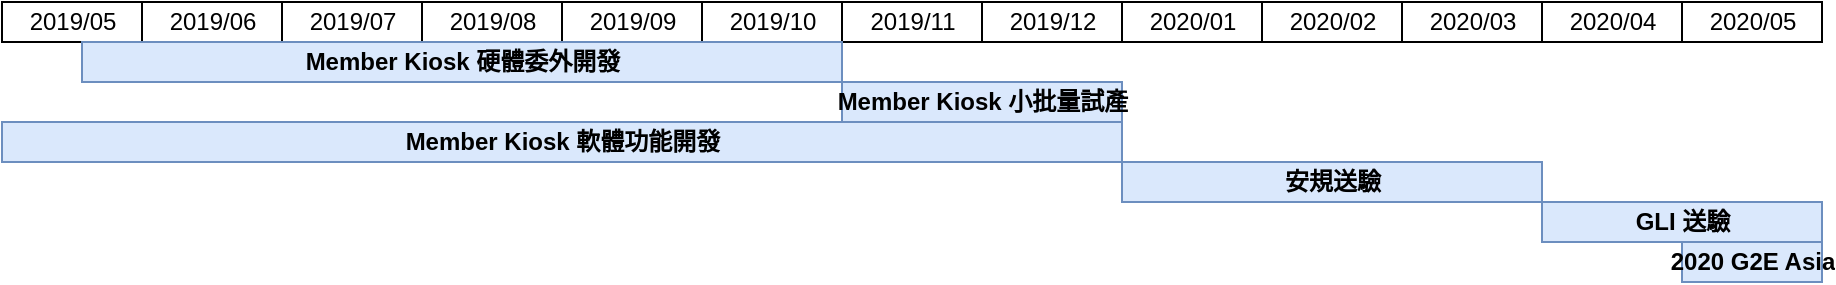 <mxfile version="12.1.4" type="github" pages="1">
  <diagram name="Page-1" id="2c4490ee-f0b8-94ab-5012-d5dc3445f7a3">
    <mxGraphModel dx="1426" dy="794" grid="1" gridSize="10" guides="1" tooltips="1" connect="0" arrows="1" fold="1" page="1" pageScale="1.5" pageWidth="1169" pageHeight="826" background="#ffffff" math="0" shadow="0">
      <root>
        <mxCell id="0" style=";html=1;"/>
        <mxCell id="1" style=";html=1;" parent="0"/>
        <mxCell id="67c90442a009f359-279" value="2019/07" style="fillColor=#FFFFFF;strokeColor=#000000;strokeWidth=1;fontColor=#000000;fontStyle=0;html=1;" parent="1" vertex="1">
          <mxGeometry x="300" y="439" width="70" height="20" as="geometry"/>
        </mxCell>
        <mxCell id="7a8b956e7d50b54d-104" value="2019/08" style="fillColor=#FFFFFF;strokeColor=#000000;strokeWidth=1;fontColor=#000000;fontStyle=0;html=1;" parent="1" vertex="1">
          <mxGeometry x="370" y="439" width="70" height="20" as="geometry"/>
        </mxCell>
        <mxCell id="7a8b956e7d50b54d-109" value="2019/09" style="fillColor=#FFFFFF;strokeColor=#000000;strokeWidth=1;fontColor=#000000;fontStyle=0;html=1;" parent="1" vertex="1">
          <mxGeometry x="440" y="439" width="70" height="20" as="geometry"/>
        </mxCell>
        <mxCell id="7a8b956e7d50b54d-114" value="2019/10" style="fillColor=#FFFFFF;strokeColor=#000000;strokeWidth=1;fontColor=#000000;fontStyle=0;html=1;" parent="1" vertex="1">
          <mxGeometry x="510" y="439" width="70" height="20" as="geometry"/>
        </mxCell>
        <mxCell id="7a8b956e7d50b54d-119" value="2019/11" style="fillColor=#FFFFFF;strokeColor=#000000;strokeWidth=1;fontColor=#000000;fontStyle=0;html=1;" parent="1" vertex="1">
          <mxGeometry x="580" y="439" width="70" height="20" as="geometry"/>
        </mxCell>
        <mxCell id="7a8b956e7d50b54d-124" value="2019/12" style="fillColor=#FFFFFF;strokeColor=#000000;strokeWidth=1;fontColor=#000000;fontStyle=0;html=1;" parent="1" vertex="1">
          <mxGeometry x="650" y="439" width="70" height="20" as="geometry"/>
        </mxCell>
        <mxCell id="7a8b956e7d50b54d-129" value="2020/01" style="fillColor=#FFFFFF;strokeColor=#000000;strokeWidth=1;fontColor=#000000;fontStyle=0;html=1;" parent="1" vertex="1">
          <mxGeometry x="720" y="439" width="70" height="20" as="geometry"/>
        </mxCell>
        <mxCell id="7a8b956e7d50b54d-134" value="2020/02" style="fillColor=#FFFFFF;strokeColor=#000000;strokeWidth=1;fontColor=#000000;fontStyle=0;html=1;" parent="1" vertex="1">
          <mxGeometry x="790" y="439" width="70" height="20" as="geometry"/>
        </mxCell>
        <mxCell id="7a8b956e7d50b54d-139" value="2020/03" style="fillColor=#FFFFFF;strokeColor=#000000;strokeWidth=1;fontColor=#000000;fontStyle=0;html=1;" parent="1" vertex="1">
          <mxGeometry x="860" y="439" width="70" height="20" as="geometry"/>
        </mxCell>
        <mxCell id="7a8b956e7d50b54d-145" value="2019/06" style="fillColor=#FFFFFF;strokeColor=#000000;strokeWidth=1;fontColor=#000000;fontStyle=0;html=1;" parent="1" vertex="1">
          <mxGeometry x="230" y="439" width="70" height="20" as="geometry"/>
        </mxCell>
        <mxCell id="7a8b956e7d50b54d-151" value="2019/05" style="fillColor=#FFFFFF;strokeColor=#000000;strokeWidth=1;fontColor=#000000;fontStyle=0;html=1;" parent="1" vertex="1">
          <mxGeometry x="160" y="439" width="70" height="20" as="geometry"/>
        </mxCell>
        <mxCell id="7a8b956e7d50b54d-157" value="2020/04" style="fillColor=#FFFFFF;strokeColor=#000000;strokeWidth=1;fontColor=#000000;fontStyle=0;html=1;" parent="1" vertex="1">
          <mxGeometry x="930" y="439" width="70" height="20" as="geometry"/>
        </mxCell>
        <mxCell id="7a8b956e7d50b54d-162" value="" style="align=left;strokeColor=#CCCCCC;html=1;" parent="1" vertex="1">
          <mxGeometry x="160" y="499" width="120" height="20" as="geometry"/>
        </mxCell>
        <mxCell id="7a8b956e7d50b54d-178" value="" style="align=left;strokeColor=#CCCCCC;html=1;" parent="1" vertex="1">
          <mxGeometry x="280" y="499" width="120" height="20" as="geometry"/>
        </mxCell>
        <mxCell id="7a8b956e7d50b54d-194" value="" style="align=left;strokeColor=#CCCCCC;html=1;" parent="1" vertex="1">
          <mxGeometry x="400" y="499" width="120" height="20" as="geometry"/>
        </mxCell>
        <mxCell id="7a8b956e7d50b54d-210" value="" style="align=left;strokeColor=#CCCCCC;html=1;" parent="1" vertex="1">
          <mxGeometry x="520" y="499" width="120" height="20" as="geometry"/>
        </mxCell>
        <mxCell id="7a8b956e7d50b54d-353" value="Member Kiosk 硬體委外開發" style="align=center;strokeColor=#6c8ebf;html=1;fillColor=#dae8fc;fontStyle=1" parent="1" vertex="1">
          <mxGeometry x="200" y="459" width="380" height="20" as="geometry"/>
        </mxCell>
        <mxCell id="7a8b956e7d50b54d-354" value="Member Kiosk 軟體功能開發" style="align=center;strokeColor=#6c8ebf;html=1;fillColor=#dae8fc;fontStyle=1" parent="1" vertex="1">
          <mxGeometry x="160" y="499" width="560" height="20" as="geometry"/>
        </mxCell>
        <mxCell id="7a8b956e7d50b54d-355" value="安規送驗" style="align=center;strokeColor=#6c8ebf;html=1;fillColor=#dae8fc;fontStyle=1" parent="1" vertex="1">
          <mxGeometry x="720" y="519" width="210" height="20" as="geometry"/>
        </mxCell>
        <mxCell id="7a8b956e7d50b54d-358" value="Member Kiosk 小批量試產" style="align=center;strokeColor=#6c8ebf;html=1;fillColor=#dae8fc;fontStyle=1" parent="1" vertex="1">
          <mxGeometry x="580" y="479" width="140" height="20" as="geometry"/>
        </mxCell>
        <mxCell id="c4RQWpJA4Gw6nRBEv-Ae-6" value="2020/05" style="fillColor=#FFFFFF;strokeColor=#000000;strokeWidth=1;fontColor=#000000;fontStyle=0;html=1;" vertex="1" parent="1">
          <mxGeometry x="1000" y="439" width="70" height="20" as="geometry"/>
        </mxCell>
        <mxCell id="7a8b956e7d50b54d-357" value="2020 G2E Asia" style="align=center;strokeColor=#6c8ebf;html=1;fillColor=#dae8fc;fontStyle=1" parent="1" vertex="1">
          <mxGeometry x="1000" y="559" width="70" height="20" as="geometry"/>
        </mxCell>
        <mxCell id="7a8b956e7d50b54d-356" value="GLI 送驗" style="align=center;strokeColor=#6c8ebf;html=1;fillColor=#dae8fc;fontStyle=1" parent="1" vertex="1">
          <mxGeometry x="930" y="539" width="140" height="20" as="geometry"/>
        </mxCell>
      </root>
    </mxGraphModel>
  </diagram>
</mxfile>
